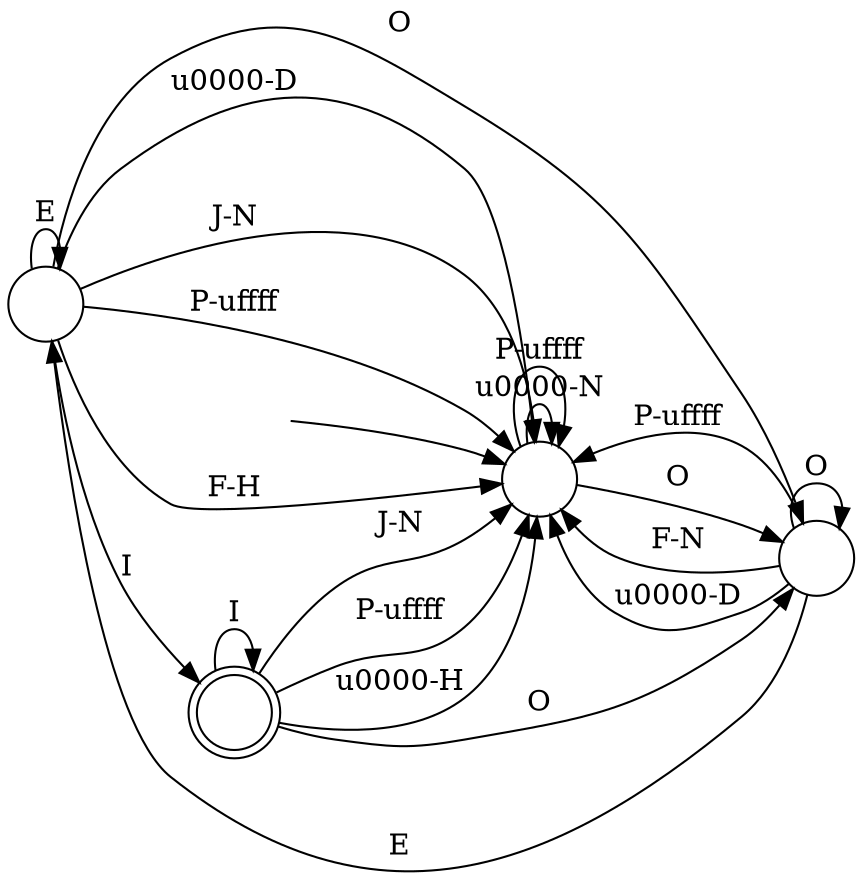 digraph Automaton {
  rankdir = LR;
  0 [shape=circle,label=""];
  0 -> 2 [label="F-H"]
  0 -> 0 [label="E"]
  0 -> 1 [label="O"]
  0 -> 2 [label="\u0000-D"]
  0 -> 3 [label="I"]
  0 -> 2 [label="J-N"]
  0 -> 2 [label="P-\uffff"]
  1 [shape=circle,label=""];
  1 -> 2 [label="F-N"]
  1 -> 0 [label="E"]
  1 -> 1 [label="O"]
  1 -> 2 [label="\u0000-D"]
  1 -> 2 [label="P-\uffff"]
  2 [shape=circle,label=""];
  initial [shape=plaintext,label=""];
  initial -> 2
  2 -> 2 [label="\u0000-N"]
  2 -> 1 [label="O"]
  2 -> 2 [label="P-\uffff"]
  3 [shape=doublecircle,label=""];
  3 -> 2 [label="\u0000-H"]
  3 -> 1 [label="O"]
  3 -> 3 [label="I"]
  3 -> 2 [label="J-N"]
  3 -> 2 [label="P-\uffff"]
}
